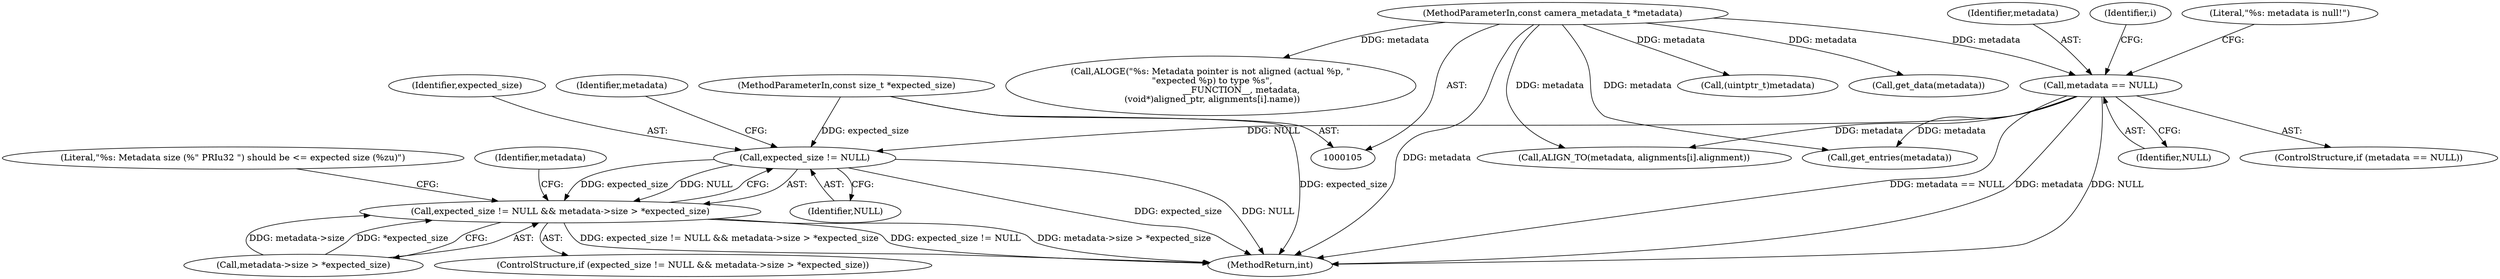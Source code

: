 digraph "0_Android_e9e44f797742f52996ebf307740dad58c28fd9b5_0@pointer" {
"1000175" [label="(Call,expected_size != NULL)"];
"1000107" [label="(MethodParameterIn,const size_t *expected_size)"];
"1000110" [label="(Call,metadata == NULL)"];
"1000106" [label="(MethodParameterIn,const camera_metadata_t *metadata)"];
"1000174" [label="(Call,expected_size != NULL && metadata->size > *expected_size)"];
"1000154" [label="(Call,(uintptr_t)metadata)"];
"1000128" [label="(Identifier,i)"];
"1000458" [label="(Call,get_data(metadata))"];
"1000524" [label="(MethodReturn,int)"];
"1000175" [label="(Call,expected_size != NULL)"];
"1000110" [label="(Call,metadata == NULL)"];
"1000112" [label="(Identifier,NULL)"];
"1000176" [label="(Identifier,expected_size)"];
"1000109" [label="(ControlStructure,if (metadata == NULL))"];
"1000174" [label="(Call,expected_size != NULL && metadata->size > *expected_size)"];
"1000159" [label="(Call,ALOGE(\"%s: Metadata pointer is not aligned (actual %p, \"\n \"expected %p) to type %s\",\n                      __FUNCTION__, metadata,\n (void*)aligned_ptr, alignments[i].name))"];
"1000323" [label="(Call,get_entries(metadata))"];
"1000145" [label="(Call,ALIGN_TO(metadata, alignments[i].alignment))"];
"1000178" [label="(Call,metadata->size > *expected_size)"];
"1000180" [label="(Identifier,metadata)"];
"1000186" [label="(Literal,\"%s: Metadata size (%\" PRIu32 \") should be <= expected size (%zu)\")"];
"1000177" [label="(Identifier,NULL)"];
"1000107" [label="(MethodParameterIn,const size_t *expected_size)"];
"1000173" [label="(ControlStructure,if (expected_size != NULL && metadata->size > *expected_size))"];
"1000115" [label="(Literal,\"%s: metadata is null!\")"];
"1000198" [label="(Identifier,metadata)"];
"1000106" [label="(MethodParameterIn,const camera_metadata_t *metadata)"];
"1000111" [label="(Identifier,metadata)"];
"1000175" -> "1000174"  [label="AST: "];
"1000175" -> "1000177"  [label="CFG: "];
"1000176" -> "1000175"  [label="AST: "];
"1000177" -> "1000175"  [label="AST: "];
"1000180" -> "1000175"  [label="CFG: "];
"1000174" -> "1000175"  [label="CFG: "];
"1000175" -> "1000524"  [label="DDG: expected_size"];
"1000175" -> "1000524"  [label="DDG: NULL"];
"1000175" -> "1000174"  [label="DDG: expected_size"];
"1000175" -> "1000174"  [label="DDG: NULL"];
"1000107" -> "1000175"  [label="DDG: expected_size"];
"1000110" -> "1000175"  [label="DDG: NULL"];
"1000107" -> "1000105"  [label="AST: "];
"1000107" -> "1000524"  [label="DDG: expected_size"];
"1000110" -> "1000109"  [label="AST: "];
"1000110" -> "1000112"  [label="CFG: "];
"1000111" -> "1000110"  [label="AST: "];
"1000112" -> "1000110"  [label="AST: "];
"1000115" -> "1000110"  [label="CFG: "];
"1000128" -> "1000110"  [label="CFG: "];
"1000110" -> "1000524"  [label="DDG: NULL"];
"1000110" -> "1000524"  [label="DDG: metadata == NULL"];
"1000110" -> "1000524"  [label="DDG: metadata"];
"1000106" -> "1000110"  [label="DDG: metadata"];
"1000110" -> "1000145"  [label="DDG: metadata"];
"1000110" -> "1000323"  [label="DDG: metadata"];
"1000106" -> "1000105"  [label="AST: "];
"1000106" -> "1000524"  [label="DDG: metadata"];
"1000106" -> "1000145"  [label="DDG: metadata"];
"1000106" -> "1000154"  [label="DDG: metadata"];
"1000106" -> "1000159"  [label="DDG: metadata"];
"1000106" -> "1000323"  [label="DDG: metadata"];
"1000106" -> "1000458"  [label="DDG: metadata"];
"1000174" -> "1000173"  [label="AST: "];
"1000174" -> "1000178"  [label="CFG: "];
"1000178" -> "1000174"  [label="AST: "];
"1000186" -> "1000174"  [label="CFG: "];
"1000198" -> "1000174"  [label="CFG: "];
"1000174" -> "1000524"  [label="DDG: metadata->size > *expected_size"];
"1000174" -> "1000524"  [label="DDG: expected_size != NULL && metadata->size > *expected_size"];
"1000174" -> "1000524"  [label="DDG: expected_size != NULL"];
"1000178" -> "1000174"  [label="DDG: metadata->size"];
"1000178" -> "1000174"  [label="DDG: *expected_size"];
}
